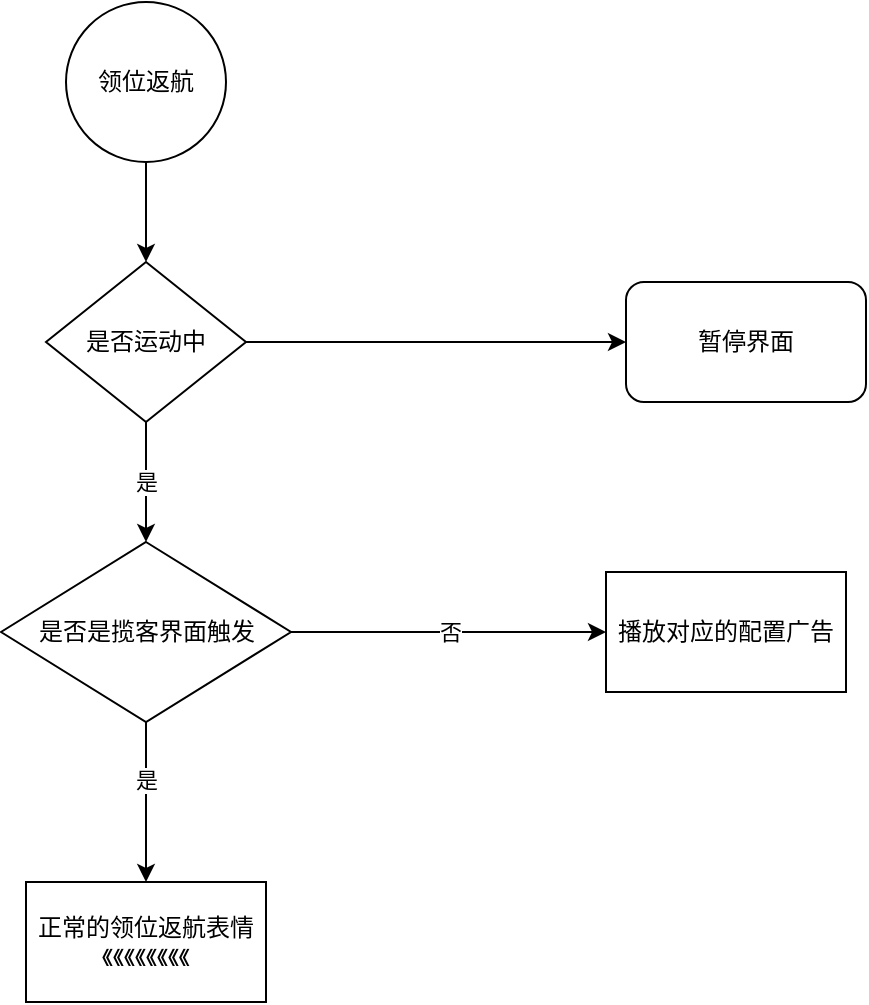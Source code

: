 <mxfile version="20.3.7" type="github"><diagram id="V7q5aAOq7VsjH8CkfnBu" name="第 1 页"><mxGraphModel dx="1038" dy="547" grid="1" gridSize="10" guides="1" tooltips="1" connect="1" arrows="1" fold="1" page="1" pageScale="1" pageWidth="980" pageHeight="1390" math="0" shadow="0"><root><mxCell id="0"/><mxCell id="1" parent="0"/><mxCell id="x-2HeD9W7SJKsegIHu5w-11" value="" style="edgeStyle=orthogonalEdgeStyle;rounded=0;orthogonalLoop=1;jettySize=auto;html=1;" parent="1" source="x-2HeD9W7SJKsegIHu5w-1" target="x-2HeD9W7SJKsegIHu5w-10" edge="1"><mxGeometry relative="1" as="geometry"/></mxCell><mxCell id="x-2HeD9W7SJKsegIHu5w-1" value="领位返航" style="ellipse;whiteSpace=wrap;html=1;aspect=fixed;" parent="1" vertex="1"><mxGeometry x="280" y="270" width="80" height="80" as="geometry"/></mxCell><mxCell id="x-2HeD9W7SJKsegIHu5w-5" value="" style="edgeStyle=orthogonalEdgeStyle;rounded=0;orthogonalLoop=1;jettySize=auto;html=1;" parent="1" source="x-2HeD9W7SJKsegIHu5w-2" target="x-2HeD9W7SJKsegIHu5w-4" edge="1"><mxGeometry relative="1" as="geometry"/></mxCell><mxCell id="x-2HeD9W7SJKsegIHu5w-6" value="是" style="edgeLabel;html=1;align=center;verticalAlign=middle;resizable=0;points=[];" parent="x-2HeD9W7SJKsegIHu5w-5" vertex="1" connectable="0"><mxGeometry x="-0.284" relative="1" as="geometry"><mxPoint as="offset"/></mxGeometry></mxCell><mxCell id="x-2HeD9W7SJKsegIHu5w-8" value="否" style="edgeStyle=orthogonalEdgeStyle;rounded=0;orthogonalLoop=1;jettySize=auto;html=1;" parent="1" source="x-2HeD9W7SJKsegIHu5w-2" target="x-2HeD9W7SJKsegIHu5w-7" edge="1"><mxGeometry relative="1" as="geometry"/></mxCell><mxCell id="x-2HeD9W7SJKsegIHu5w-2" value="是否是揽客界面触发" style="rhombus;whiteSpace=wrap;html=1;" parent="1" vertex="1"><mxGeometry x="247.5" y="540" width="145" height="90" as="geometry"/></mxCell><mxCell id="x-2HeD9W7SJKsegIHu5w-4" value="正常的领位返航表情&lt;br&gt;《《《《《《《《" style="whiteSpace=wrap;html=1;" parent="1" vertex="1"><mxGeometry x="260" y="710" width="120" height="60" as="geometry"/></mxCell><mxCell id="x-2HeD9W7SJKsegIHu5w-7" value="播放对应的配置广告" style="whiteSpace=wrap;html=1;" parent="1" vertex="1"><mxGeometry x="550" y="555" width="120" height="60" as="geometry"/></mxCell><mxCell id="x-2HeD9W7SJKsegIHu5w-13" value="" style="edgeStyle=orthogonalEdgeStyle;rounded=0;orthogonalLoop=1;jettySize=auto;html=1;" parent="1" source="x-2HeD9W7SJKsegIHu5w-10" target="x-2HeD9W7SJKsegIHu5w-12" edge="1"><mxGeometry relative="1" as="geometry"/></mxCell><mxCell id="x-2HeD9W7SJKsegIHu5w-14" value="是" style="edgeStyle=orthogonalEdgeStyle;rounded=0;orthogonalLoop=1;jettySize=auto;html=1;exitX=0.5;exitY=1;exitDx=0;exitDy=0;entryX=0.5;entryY=0;entryDx=0;entryDy=0;" parent="1" source="x-2HeD9W7SJKsegIHu5w-10" target="x-2HeD9W7SJKsegIHu5w-2" edge="1"><mxGeometry relative="1" as="geometry"/></mxCell><mxCell id="x-2HeD9W7SJKsegIHu5w-10" value="是否运动中" style="rhombus;whiteSpace=wrap;html=1;" parent="1" vertex="1"><mxGeometry x="270" y="400" width="100" height="80" as="geometry"/></mxCell><mxCell id="x-2HeD9W7SJKsegIHu5w-12" value="暂停界面" style="rounded=1;whiteSpace=wrap;html=1;" parent="1" vertex="1"><mxGeometry x="560" y="410" width="120" height="60" as="geometry"/></mxCell></root></mxGraphModel></diagram></mxfile>